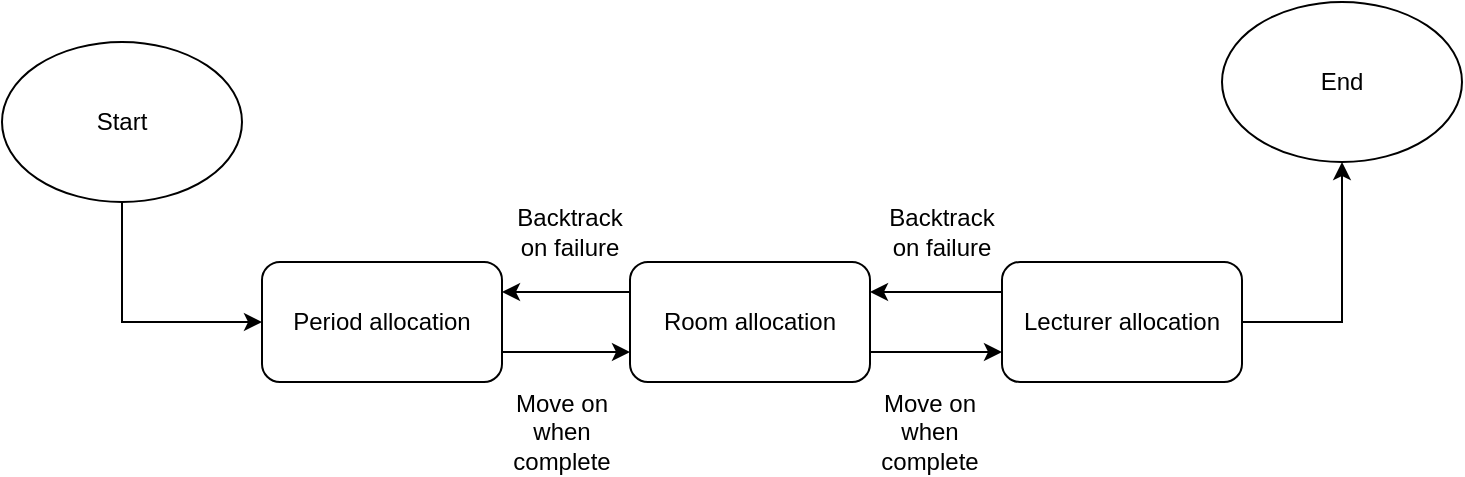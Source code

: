 <mxfile version="22.1.7" type="onedrive">
  <diagram name="Page-1" id="Jddpdbl5l6jvkfbigtly">
    <mxGraphModel grid="0" page="1" gridSize="10" guides="1" tooltips="1" connect="1" arrows="1" fold="1" pageScale="1" pageWidth="827" pageHeight="1169" math="0" shadow="0">
      <root>
        <mxCell id="0" />
        <mxCell id="1" parent="0" />
        <mxCell id="paOqaDrFukgb-r2glPYf-6" style="edgeStyle=orthogonalEdgeStyle;rounded=0;orthogonalLoop=1;jettySize=auto;html=1;exitX=1;exitY=0.75;exitDx=0;exitDy=0;entryX=0;entryY=0.75;entryDx=0;entryDy=0;" edge="1" parent="1" source="paOqaDrFukgb-r2glPYf-1" target="paOqaDrFukgb-r2glPYf-2">
          <mxGeometry relative="1" as="geometry" />
        </mxCell>
        <mxCell id="paOqaDrFukgb-r2glPYf-1" value="Period allocation" style="rounded=1;whiteSpace=wrap;html=1;" vertex="1" parent="1">
          <mxGeometry x="170" y="240" width="120" height="60" as="geometry" />
        </mxCell>
        <mxCell id="paOqaDrFukgb-r2glPYf-7" style="edgeStyle=orthogonalEdgeStyle;rounded=0;orthogonalLoop=1;jettySize=auto;html=1;exitX=1;exitY=0.75;exitDx=0;exitDy=0;entryX=0;entryY=0.75;entryDx=0;entryDy=0;" edge="1" parent="1" source="paOqaDrFukgb-r2glPYf-2" target="paOqaDrFukgb-r2glPYf-3">
          <mxGeometry relative="1" as="geometry" />
        </mxCell>
        <mxCell id="paOqaDrFukgb-r2glPYf-8" style="edgeStyle=orthogonalEdgeStyle;rounded=0;orthogonalLoop=1;jettySize=auto;html=1;exitX=0;exitY=0.25;exitDx=0;exitDy=0;entryX=1;entryY=0.25;entryDx=0;entryDy=0;" edge="1" parent="1" source="paOqaDrFukgb-r2glPYf-2" target="paOqaDrFukgb-r2glPYf-1">
          <mxGeometry relative="1" as="geometry" />
        </mxCell>
        <mxCell id="paOqaDrFukgb-r2glPYf-2" value="Room allocation" style="rounded=1;whiteSpace=wrap;html=1;" vertex="1" parent="1">
          <mxGeometry x="354" y="240" width="120" height="60" as="geometry" />
        </mxCell>
        <mxCell id="paOqaDrFukgb-r2glPYf-9" style="edgeStyle=orthogonalEdgeStyle;rounded=0;orthogonalLoop=1;jettySize=auto;html=1;exitX=0;exitY=0.25;exitDx=0;exitDy=0;entryX=1;entryY=0.25;entryDx=0;entryDy=0;" edge="1" parent="1" source="paOqaDrFukgb-r2glPYf-3" target="paOqaDrFukgb-r2glPYf-2">
          <mxGeometry relative="1" as="geometry" />
        </mxCell>
        <mxCell id="paOqaDrFukgb-r2glPYf-18" style="edgeStyle=orthogonalEdgeStyle;rounded=0;orthogonalLoop=1;jettySize=auto;html=1;entryX=0.5;entryY=1;entryDx=0;entryDy=0;exitX=1;exitY=0.5;exitDx=0;exitDy=0;" edge="1" parent="1" source="paOqaDrFukgb-r2glPYf-3" target="paOqaDrFukgb-r2glPYf-17">
          <mxGeometry relative="1" as="geometry" />
        </mxCell>
        <mxCell id="paOqaDrFukgb-r2glPYf-3" value="Lecturer allocation" style="rounded=1;whiteSpace=wrap;html=1;" vertex="1" parent="1">
          <mxGeometry x="540" y="240" width="120" height="60" as="geometry" />
        </mxCell>
        <mxCell id="paOqaDrFukgb-r2glPYf-10" value="Move on when complete" style="text;html=1;strokeColor=none;fillColor=none;align=center;verticalAlign=middle;whiteSpace=wrap;rounded=0;" vertex="1" parent="1">
          <mxGeometry x="290" y="310" width="60" height="30" as="geometry" />
        </mxCell>
        <mxCell id="paOqaDrFukgb-r2glPYf-12" value="Move on when complete" style="text;html=1;strokeColor=none;fillColor=none;align=center;verticalAlign=middle;whiteSpace=wrap;rounded=0;" vertex="1" parent="1">
          <mxGeometry x="474" y="310" width="60" height="30" as="geometry" />
        </mxCell>
        <mxCell id="paOqaDrFukgb-r2glPYf-13" value="Backtrack on failure" style="text;html=1;strokeColor=none;fillColor=none;align=center;verticalAlign=middle;whiteSpace=wrap;rounded=0;" vertex="1" parent="1">
          <mxGeometry x="480" y="210" width="60" height="30" as="geometry" />
        </mxCell>
        <mxCell id="paOqaDrFukgb-r2glPYf-14" value="Backtrack on failure" style="text;html=1;strokeColor=none;fillColor=none;align=center;verticalAlign=middle;whiteSpace=wrap;rounded=0;" vertex="1" parent="1">
          <mxGeometry x="294" y="210" width="60" height="30" as="geometry" />
        </mxCell>
        <mxCell id="paOqaDrFukgb-r2glPYf-16" style="edgeStyle=orthogonalEdgeStyle;rounded=0;orthogonalLoop=1;jettySize=auto;html=1;entryX=0;entryY=0.5;entryDx=0;entryDy=0;exitX=0.5;exitY=1;exitDx=0;exitDy=0;" edge="1" parent="1" source="paOqaDrFukgb-r2glPYf-15" target="paOqaDrFukgb-r2glPYf-1">
          <mxGeometry relative="1" as="geometry" />
        </mxCell>
        <mxCell id="paOqaDrFukgb-r2glPYf-15" value="Start" style="ellipse;whiteSpace=wrap;html=1;" vertex="1" parent="1">
          <mxGeometry x="40" y="130" width="120" height="80" as="geometry" />
        </mxCell>
        <mxCell id="paOqaDrFukgb-r2glPYf-17" value="End" style="ellipse;whiteSpace=wrap;html=1;" vertex="1" parent="1">
          <mxGeometry x="650" y="110" width="120" height="80" as="geometry" />
        </mxCell>
      </root>
    </mxGraphModel>
  </diagram>
</mxfile>
